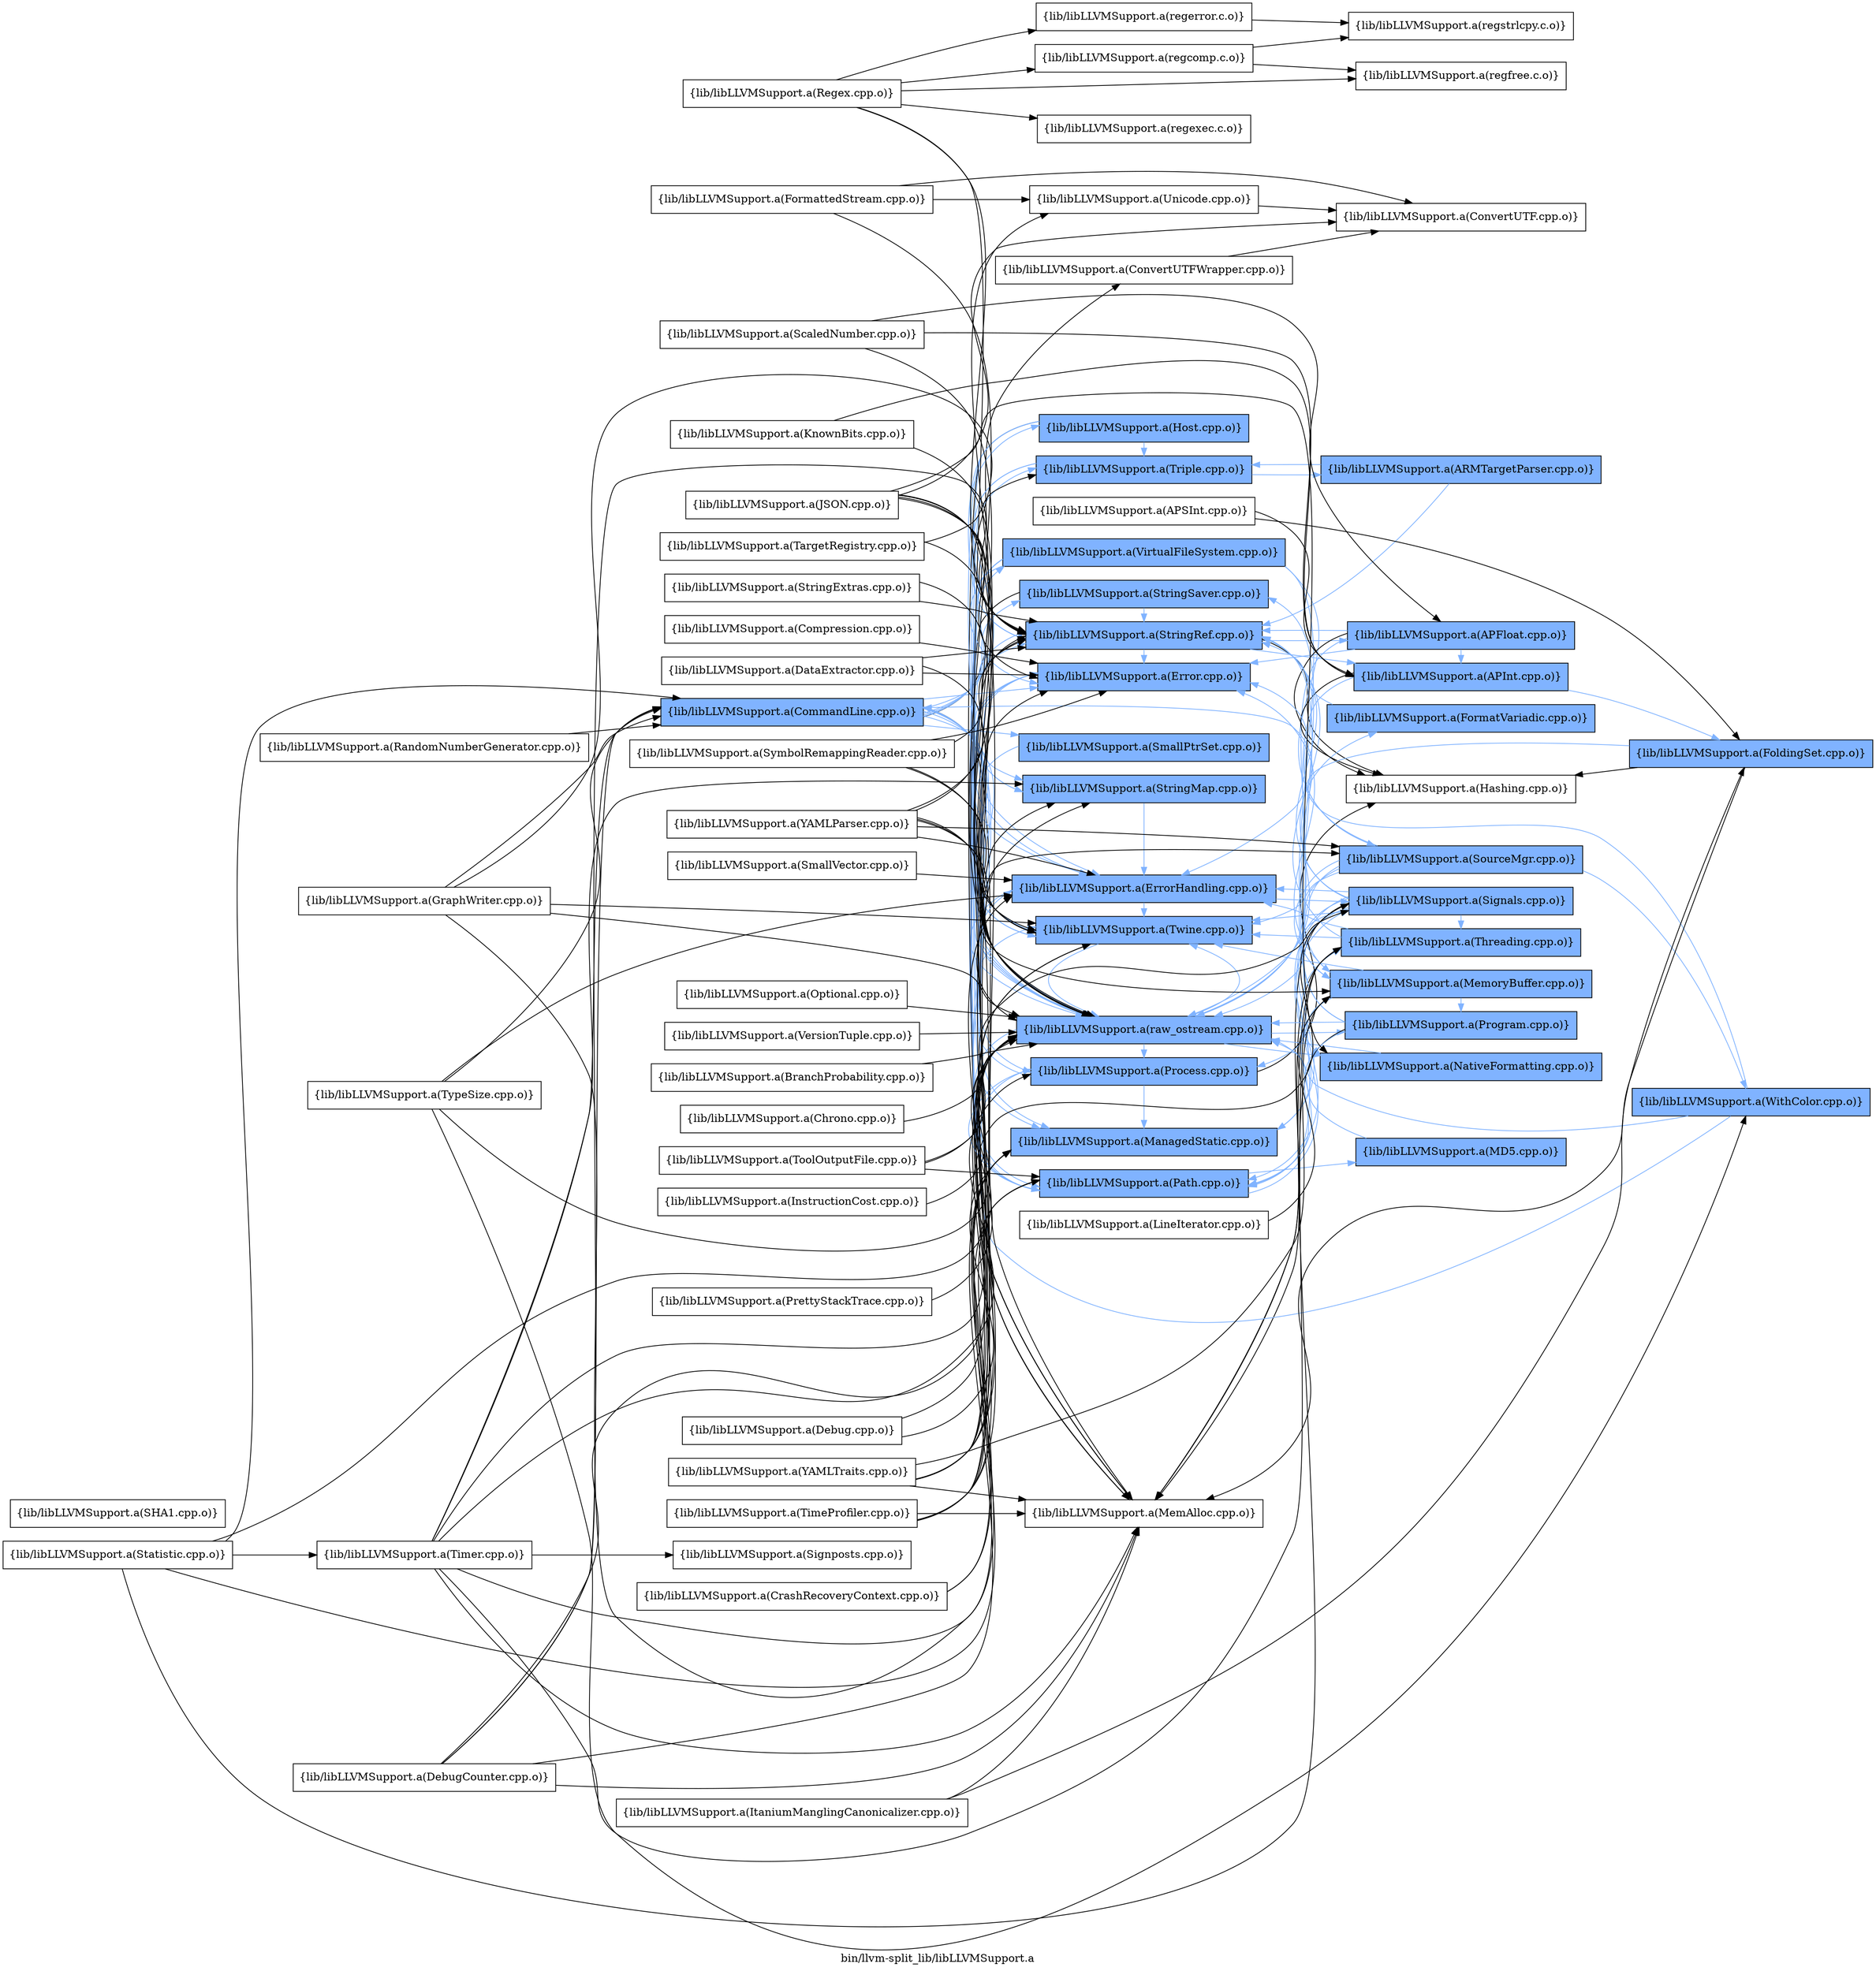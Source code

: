digraph "bin/llvm-split_lib/libLLVMSupport.a" {
	label="bin/llvm-split_lib/libLLVMSupport.a";
	rankdir=LR;
	{ rank=same; Node0x55bd0a6b9c78;  }
	{ rank=same; Node0x55bd0a6b8ff8; Node0x55bd0a6bcb08; Node0x55bd0a6bc928; Node0x55bd0a6bc7e8; Node0x55bd0a6bb708; Node0x55bd0a6bdbe8; Node0x55bd0a6bad58; Node0x55bd0a6bb488; Node0x55bd0a6ba8a8; Node0x55bd0a6bb258; Node0x55bd0a6b97c8; Node0x55bd0a6bcf18; Node0x55bd0a6bbb68; Node0x55bd0a6bd828; Node0x55bd0a6bdc38; Node0x55bd0a6bbfc8;  }
	{ rank=same; Node0x55bd0a6bdaf8; Node0x55bd0a6b4cc8; Node0x55bd0a6b6078; Node0x55bd0a6b62f8; Node0x55bd0a6b6028; Node0x55bd0a6bcd38; Node0x55bd0a6baee8; Node0x55bd0a6b64d8; Node0x55bd0a6b9ae8; Node0x55bd0a6b5fd8; Node0x55bd0a6b5498; Node0x55bd0a6b5858; Node0x55bd0a6b6118;  }
	{ rank=same; Node0x55bd0a6b9c78;  }
	{ rank=same; Node0x55bd0a6b8ff8; Node0x55bd0a6bcb08; Node0x55bd0a6bc928; Node0x55bd0a6bc7e8; Node0x55bd0a6bb708; Node0x55bd0a6bdbe8; Node0x55bd0a6bad58; Node0x55bd0a6bb488; Node0x55bd0a6ba8a8; Node0x55bd0a6bb258; Node0x55bd0a6b97c8; Node0x55bd0a6bcf18; Node0x55bd0a6bbb68; Node0x55bd0a6bd828; Node0x55bd0a6bdc38; Node0x55bd0a6bbfc8;  }
	{ rank=same; Node0x55bd0a6bdaf8; Node0x55bd0a6b4cc8; Node0x55bd0a6b6078; Node0x55bd0a6b62f8; Node0x55bd0a6b6028; Node0x55bd0a6bcd38; Node0x55bd0a6baee8; Node0x55bd0a6b64d8; Node0x55bd0a6b9ae8; Node0x55bd0a6b5fd8; Node0x55bd0a6b5498; Node0x55bd0a6b5858; Node0x55bd0a6b6118;  }

	Node0x55bd0a6b9c78 [shape=record,shape=box,group=1,style=filled,fillcolor="0.600000 0.5 1",label="{lib/libLLVMSupport.a(CommandLine.cpp.o)}"];
	Node0x55bd0a6b9c78 -> Node0x55bd0a6b8ff8;
	Node0x55bd0a6b9c78 -> Node0x55bd0a6bcb08[color="0.600000 0.5 1"];
	Node0x55bd0a6b9c78 -> Node0x55bd0a6bc928[color="0.600000 0.5 1"];
	Node0x55bd0a6b9c78 -> Node0x55bd0a6bc7e8[color="0.600000 0.5 1"];
	Node0x55bd0a6b9c78 -> Node0x55bd0a6bb708;
	Node0x55bd0a6b9c78 -> Node0x55bd0a6bdbe8[color="0.600000 0.5 1"];
	Node0x55bd0a6b9c78 -> Node0x55bd0a6bad58[color="0.600000 0.5 1"];
	Node0x55bd0a6b9c78 -> Node0x55bd0a6bb488[color="0.600000 0.5 1"];
	Node0x55bd0a6b9c78 -> Node0x55bd0a6ba8a8[color="0.600000 0.5 1"];
	Node0x55bd0a6b9c78 -> Node0x55bd0a6bb258[color="0.600000 0.5 1"];
	Node0x55bd0a6b9c78 -> Node0x55bd0a6b97c8[color="0.600000 0.5 1"];
	Node0x55bd0a6b9c78 -> Node0x55bd0a6bcf18[color="0.600000 0.5 1"];
	Node0x55bd0a6b9c78 -> Node0x55bd0a6bbb68[color="0.600000 0.5 1"];
	Node0x55bd0a6b9c78 -> Node0x55bd0a6bd828[color="0.600000 0.5 1"];
	Node0x55bd0a6b9c78 -> Node0x55bd0a6bdc38[color="0.600000 0.5 1"];
	Node0x55bd0a6b9c78 -> Node0x55bd0a6bbfc8[color="0.600000 0.5 1"];
	Node0x55bd0a6b9ae8 [shape=record,shape=box,group=1,style=filled,fillcolor="0.600000 0.5 1",label="{lib/libLLVMSupport.a(SourceMgr.cpp.o)}"];
	Node0x55bd0a6b9ae8 -> Node0x55bd0a6b64d8[color="0.600000 0.5 1"];
	Node0x55bd0a6b9ae8 -> Node0x55bd0a6ba8a8[color="0.600000 0.5 1"];
	Node0x55bd0a6b9ae8 -> Node0x55bd0a6b97c8[color="0.600000 0.5 1"];
	Node0x55bd0a6b9ae8 -> Node0x55bd0a6b3f08[color="0.600000 0.5 1"];
	Node0x55bd0a6b9ae8 -> Node0x55bd0a6bbb68[color="0.600000 0.5 1"];
	Node0x55bd0a6b9ae8 -> Node0x55bd0a6bdc38[color="0.600000 0.5 1"];
	Node0x55bd0a6baad8 [shape=record,shape=box,group=0,label="{lib/libLLVMSupport.a(ToolOutputFile.cpp.o)}"];
	Node0x55bd0a6baad8 -> Node0x55bd0a6bbb68;
	Node0x55bd0a6baad8 -> Node0x55bd0a6bdc38;
	Node0x55bd0a6baad8 -> Node0x55bd0a6b4cc8;
	Node0x55bd0a6bbb68 [shape=record,shape=box,group=1,style=filled,fillcolor="0.600000 0.5 1",label="{lib/libLLVMSupport.a(raw_ostream.cpp.o)}"];
	Node0x55bd0a6bbb68 -> Node0x55bd0a6bcb08[color="0.600000 0.5 1"];
	Node0x55bd0a6bbb68 -> Node0x55bd0a6bc928[color="0.600000 0.5 1"];
	Node0x55bd0a6bbb68 -> Node0x55bd0a6b5fd8[color="0.600000 0.5 1"];
	Node0x55bd0a6bbb68 -> Node0x55bd0a6b5498[color="0.600000 0.5 1"];
	Node0x55bd0a6bbb68 -> Node0x55bd0a6b97c8[color="0.600000 0.5 1"];
	Node0x55bd0a6bbb68 -> Node0x55bd0a6bdc38[color="0.600000 0.5 1"];
	Node0x55bd0a6bbb68 -> Node0x55bd0a6bbfc8[color="0.600000 0.5 1"];
	Node0x55bd0a6bbb68 -> Node0x55bd0a6b5858[color="0.600000 0.5 1"];
	Node0x55bd0a6bb708 [shape=record,shape=box,group=0,label="{lib/libLLVMSupport.a(MemAlloc.cpp.o)}"];
	Node0x55bd0a6b6118 [shape=record,shape=box,group=1,style=filled,fillcolor="0.600000 0.5 1",label="{lib/libLLVMSupport.a(MD5.cpp.o)}"];
	Node0x55bd0a6b6118 -> Node0x55bd0a6bbb68[color="0.600000 0.5 1"];
	Node0x55bd0a6bdbe8 [shape=record,shape=box,group=1,style=filled,fillcolor="0.600000 0.5 1",label="{lib/libLLVMSupport.a(SmallPtrSet.cpp.o)}"];
	Node0x55bd0a6bdbe8 -> Node0x55bd0a6bc928[color="0.600000 0.5 1"];
	Node0x55bd0a6b97c8 [shape=record,shape=box,group=1,style=filled,fillcolor="0.600000 0.5 1",label="{lib/libLLVMSupport.a(Twine.cpp.o)}"];
	Node0x55bd0a6b97c8 -> Node0x55bd0a6bbb68[color="0.600000 0.5 1"];
	Node0x55bd0a6bcd38 [shape=record,shape=box,group=0,label="{lib/libLLVMSupport.a(Hashing.cpp.o)}"];
	Node0x55bd0a6b6028 [shape=record,shape=box,group=1,style=filled,fillcolor="0.600000 0.5 1",label="{lib/libLLVMSupport.a(APInt.cpp.o)}"];
	Node0x55bd0a6b6028 -> Node0x55bd0a6bbd48[color="0.600000 0.5 1"];
	Node0x55bd0a6b6028 -> Node0x55bd0a6bcd38;
	Node0x55bd0a6b6028 -> Node0x55bd0a6bbb68[color="0.600000 0.5 1"];
	Node0x55bd0a6b9fe8 [shape=record,shape=box,group=0,label="{lib/libLLVMSupport.a(TypeSize.cpp.o)}"];
	Node0x55bd0a6b9fe8 -> Node0x55bd0a6b9c78;
	Node0x55bd0a6b9fe8 -> Node0x55bd0a6bc928;
	Node0x55bd0a6b9fe8 -> Node0x55bd0a6b3f08;
	Node0x55bd0a6b9fe8 -> Node0x55bd0a6bbb68;
	Node0x55bd0a6b62f8 [shape=record,shape=box,group=1,style=filled,fillcolor="0.600000 0.5 1",label="{lib/libLLVMSupport.a(APFloat.cpp.o)}"];
	Node0x55bd0a6b62f8 -> Node0x55bd0a6b6028[color="0.600000 0.5 1"];
	Node0x55bd0a6b62f8 -> Node0x55bd0a6bcb08[color="0.600000 0.5 1"];
	Node0x55bd0a6b62f8 -> Node0x55bd0a6bcd38;
	Node0x55bd0a6b62f8 -> Node0x55bd0a6ba8a8[color="0.600000 0.5 1"];
	Node0x55bd0a6b62f8 -> Node0x55bd0a6bbb68[color="0.600000 0.5 1"];
	Node0x55bd0a6bcb08 [shape=record,shape=box,group=1,style=filled,fillcolor="0.600000 0.5 1",label="{lib/libLLVMSupport.a(Error.cpp.o)}"];
	Node0x55bd0a6bcb08 -> Node0x55bd0a6bc928[color="0.600000 0.5 1"];
	Node0x55bd0a6bcb08 -> Node0x55bd0a6bc7e8[color="0.600000 0.5 1"];
	Node0x55bd0a6bcb08 -> Node0x55bd0a6b97c8[color="0.600000 0.5 1"];
	Node0x55bd0a6bcb08 -> Node0x55bd0a6bbb68[color="0.600000 0.5 1"];
	Node0x55bd0a6bc928 [shape=record,shape=box,group=1,style=filled,fillcolor="0.600000 0.5 1",label="{lib/libLLVMSupport.a(ErrorHandling.cpp.o)}"];
	Node0x55bd0a6bc928 -> Node0x55bd0a6b97c8[color="0.600000 0.5 1"];
	Node0x55bd0a6bc928 -> Node0x55bd0a6bbb68[color="0.600000 0.5 1"];
	Node0x55bd0a6bc928 -> Node0x55bd0a6b4cc8[color="0.600000 0.5 1"];
	Node0x55bd0a6b8648 [shape=record,shape=box,group=0,label="{lib/libLLVMSupport.a(SHA1.cpp.o)}"];
	Node0x55bd0a6bad58 [shape=record,shape=box,group=1,style=filled,fillcolor="0.600000 0.5 1",label="{lib/libLLVMSupport.a(StringMap.cpp.o)}"];
	Node0x55bd0a6bad58 -> Node0x55bd0a6bc928[color="0.600000 0.5 1"];
	Node0x55bd0a6ba8a8 [shape=record,shape=box,group=1,style=filled,fillcolor="0.600000 0.5 1",label="{lib/libLLVMSupport.a(StringRef.cpp.o)}"];
	Node0x55bd0a6ba8a8 -> Node0x55bd0a6b62f8[color="0.600000 0.5 1"];
	Node0x55bd0a6ba8a8 -> Node0x55bd0a6b6028[color="0.600000 0.5 1"];
	Node0x55bd0a6ba8a8 -> Node0x55bd0a6bcb08[color="0.600000 0.5 1"];
	Node0x55bd0a6ba8a8 -> Node0x55bd0a6bcd38;
	Node0x55bd0a6bb258 [shape=record,shape=box,group=1,style=filled,fillcolor="0.600000 0.5 1",label="{lib/libLLVMSupport.a(Triple.cpp.o)}"];
	Node0x55bd0a6bb258 -> Node0x55bd0a6ba8a8[color="0.600000 0.5 1"];
	Node0x55bd0a6bb258 -> Node0x55bd0a6baee8[color="0.600000 0.5 1"];
	Node0x55bd0a6bb258 -> Node0x55bd0a6b97c8[color="0.600000 0.5 1"];
	Node0x55bd0a6b4728 [shape=record,shape=box,group=0,label="{lib/libLLVMSupport.a(TargetRegistry.cpp.o)}"];
	Node0x55bd0a6b4728 -> Node0x55bd0a6bb258;
	Node0x55bd0a6b4728 -> Node0x55bd0a6bbb68;
	Node0x55bd0a6bbcf8 [shape=record,shape=box,group=0,label="{lib/libLLVMSupport.a(FormattedStream.cpp.o)}"];
	Node0x55bd0a6bbcf8 -> Node0x55bd0a6bdaf8;
	Node0x55bd0a6bbcf8 -> Node0x55bd0a6b9f98;
	Node0x55bd0a6bbcf8 -> Node0x55bd0a6bbb68;
	Node0x55bd0a6b9598 [shape=record,shape=box,group=0,label="{lib/libLLVMSupport.a(StringExtras.cpp.o)}"];
	Node0x55bd0a6b9598 -> Node0x55bd0a6ba8a8;
	Node0x55bd0a6b9598 -> Node0x55bd0a6bbb68;
	Node0x55bd0a6bbd48 [shape=record,shape=box,group=1,style=filled,fillcolor="0.600000 0.5 1",label="{lib/libLLVMSupport.a(FoldingSet.cpp.o)}"];
	Node0x55bd0a6bbd48 -> Node0x55bd0a6bc928[color="0.600000 0.5 1"];
	Node0x55bd0a6bbd48 -> Node0x55bd0a6bcd38;
	Node0x55bd0a6bbd48 -> Node0x55bd0a6bb708;
	Node0x55bd0a6bb488 [shape=record,shape=box,group=1,style=filled,fillcolor="0.600000 0.5 1",label="{lib/libLLVMSupport.a(StringSaver.cpp.o)}"];
	Node0x55bd0a6bb488 -> Node0x55bd0a6bb708;
	Node0x55bd0a6bb488 -> Node0x55bd0a6ba8a8[color="0.600000 0.5 1"];
	Node0x55bd0a6b4228 [shape=record,shape=box,group=0,label="{lib/libLLVMSupport.a(Regex.cpp.o)}"];
	Node0x55bd0a6b4228 -> Node0x55bd0a6ba8a8;
	Node0x55bd0a6b4228 -> Node0x55bd0a6b97c8;
	Node0x55bd0a6b4228 -> Node0x55bd0a6bb4d8;
	Node0x55bd0a6b4228 -> Node0x55bd0a6b8fa8;
	Node0x55bd0a6b4228 -> Node0x55bd0a6b95e8;
	Node0x55bd0a6b4228 -> Node0x55bd0a6ba218;
	Node0x55bd0a6bdc38 [shape=record,shape=box,group=1,style=filled,fillcolor="0.600000 0.5 1",label="{lib/libLLVMSupport.a(Path.cpp.o)}"];
	Node0x55bd0a6bdc38 -> Node0x55bd0a6bcb08[color="0.600000 0.5 1"];
	Node0x55bd0a6bdc38 -> Node0x55bd0a6b6118[color="0.600000 0.5 1"];
	Node0x55bd0a6bdc38 -> Node0x55bd0a6ba8a8[color="0.600000 0.5 1"];
	Node0x55bd0a6bdc38 -> Node0x55bd0a6b97c8[color="0.600000 0.5 1"];
	Node0x55bd0a6bdc38 -> Node0x55bd0a6bbfc8[color="0.600000 0.5 1"];
	Node0x55bd0a6bdc38 -> Node0x55bd0a6b4cc8[color="0.600000 0.5 1"];
	Node0x55bd0a6bc7e8 [shape=record,shape=box,group=1,style=filled,fillcolor="0.600000 0.5 1",label="{lib/libLLVMSupport.a(ManagedStatic.cpp.o)}"];
	Node0x55bd0a6bc7e8 -> Node0x55bd0a6b6078[color="0.600000 0.5 1"];
	Node0x55bd0a6b6cf8 [shape=record,shape=box,group=0,label="{lib/libLLVMSupport.a(Timer.cpp.o)}"];
	Node0x55bd0a6b6cf8 -> Node0x55bd0a6b9c78;
	Node0x55bd0a6b6cf8 -> Node0x55bd0a6bc7e8;
	Node0x55bd0a6b6cf8 -> Node0x55bd0a6bb708;
	Node0x55bd0a6b6cf8 -> Node0x55bd0a6bad58;
	Node0x55bd0a6b6cf8 -> Node0x55bd0a6b7a68;
	Node0x55bd0a6b6cf8 -> Node0x55bd0a6bbb68;
	Node0x55bd0a6b6cf8 -> Node0x55bd0a6bbfc8;
	Node0x55bd0a6b6cf8 -> Node0x55bd0a6b6078;
	Node0x55bd0a6b6078 [shape=record,shape=box,group=1,style=filled,fillcolor="0.600000 0.5 1",label="{lib/libLLVMSupport.a(Threading.cpp.o)}"];
	Node0x55bd0a6b6078 -> Node0x55bd0a6bc928[color="0.600000 0.5 1"];
	Node0x55bd0a6b6078 -> Node0x55bd0a6bb708;
	Node0x55bd0a6b6078 -> Node0x55bd0a6ba8a8[color="0.600000 0.5 1"];
	Node0x55bd0a6b6078 -> Node0x55bd0a6b97c8[color="0.600000 0.5 1"];
	Node0x55bd0a6b5498 [shape=record,shape=box,group=1,style=filled,fillcolor="0.600000 0.5 1",label="{lib/libLLVMSupport.a(NativeFormatting.cpp.o)}"];
	Node0x55bd0a6b5498 -> Node0x55bd0a6bbb68[color="0.600000 0.5 1"];
	Node0x55bd0a6b64d8 [shape=record,shape=box,group=1,style=filled,fillcolor="0.600000 0.5 1",label="{lib/libLLVMSupport.a(MemoryBuffer.cpp.o)}"];
	Node0x55bd0a6b64d8 -> Node0x55bd0a6bcb08[color="0.600000 0.5 1"];
	Node0x55bd0a6b64d8 -> Node0x55bd0a6b97c8[color="0.600000 0.5 1"];
	Node0x55bd0a6b64d8 -> Node0x55bd0a6bdc38[color="0.600000 0.5 1"];
	Node0x55bd0a6b64d8 -> Node0x55bd0a6bbfc8[color="0.600000 0.5 1"];
	Node0x55bd0a6b64d8 -> Node0x55bd0a6b5858[color="0.600000 0.5 1"];
	Node0x55bd0a6bab28 [shape=record,shape=box,group=0,label="{lib/libLLVMSupport.a(BranchProbability.cpp.o)}"];
	Node0x55bd0a6bab28 -> Node0x55bd0a6bbb68;
	Node0x55bd0a6b9e08 [shape=record,shape=box,group=0,label="{lib/libLLVMSupport.a(Chrono.cpp.o)}"];
	Node0x55bd0a6b9e08 -> Node0x55bd0a6bbb68;
	Node0x55bd0a6b8ff8 [shape=record,shape=box,group=0,label="{lib/libLLVMSupport.a(ConvertUTFWrapper.cpp.o)}"];
	Node0x55bd0a6b8ff8 -> Node0x55bd0a6bdaf8;
	Node0x55bd0a6bcf18 [shape=record,shape=box,group=1,style=filled,fillcolor="0.600000 0.5 1",label="{lib/libLLVMSupport.a(VirtualFileSystem.cpp.o)}"];
	Node0x55bd0a6bcf18 -> Node0x55bd0a6bcb08[color="0.600000 0.5 1"];
	Node0x55bd0a6bcf18 -> Node0x55bd0a6bb708;
	Node0x55bd0a6bcf18 -> Node0x55bd0a6b64d8[color="0.600000 0.5 1"];
	Node0x55bd0a6bcf18 -> Node0x55bd0a6b9ae8[color="0.600000 0.5 1"];
	Node0x55bd0a6bcf18 -> Node0x55bd0a6bad58[color="0.600000 0.5 1"];
	Node0x55bd0a6bcf18 -> Node0x55bd0a6ba8a8[color="0.600000 0.5 1"];
	Node0x55bd0a6bcf18 -> Node0x55bd0a6b97c8[color="0.600000 0.5 1"];
	Node0x55bd0a6bcf18 -> Node0x55bd0a6bbb68[color="0.600000 0.5 1"];
	Node0x55bd0a6bcf18 -> Node0x55bd0a6bdc38[color="0.600000 0.5 1"];
	Node0x55bd0a6bd828 [shape=record,shape=box,group=1,style=filled,fillcolor="0.600000 0.5 1",label="{lib/libLLVMSupport.a(Host.cpp.o)}"];
	Node0x55bd0a6bd828 -> Node0x55bd0a6bb708;
	Node0x55bd0a6bd828 -> Node0x55bd0a6bad58[color="0.600000 0.5 1"];
	Node0x55bd0a6bd828 -> Node0x55bd0a6ba8a8[color="0.600000 0.5 1"];
	Node0x55bd0a6bd828 -> Node0x55bd0a6bb258[color="0.600000 0.5 1"];
	Node0x55bd0a6bd828 -> Node0x55bd0a6bbb68[color="0.600000 0.5 1"];
	Node0x55bd0a6bbfc8 [shape=record,shape=box,group=1,style=filled,fillcolor="0.600000 0.5 1",label="{lib/libLLVMSupport.a(Process.cpp.o)}"];
	Node0x55bd0a6bbfc8 -> Node0x55bd0a6bcb08[color="0.600000 0.5 1"];
	Node0x55bd0a6bbfc8 -> Node0x55bd0a6bcd38;
	Node0x55bd0a6bbfc8 -> Node0x55bd0a6bc7e8[color="0.600000 0.5 1"];
	Node0x55bd0a6bbfc8 -> Node0x55bd0a6bdc38[color="0.600000 0.5 1"];
	Node0x55bd0a6bdaf8 [shape=record,shape=box,group=0,label="{lib/libLLVMSupport.a(ConvertUTF.cpp.o)}"];
	Node0x55bd0a6bd878 [shape=record,shape=box,group=0,label="{lib/libLLVMSupport.a(Debug.cpp.o)}"];
	Node0x55bd0a6bd878 -> Node0x55bd0a6bc7e8;
	Node0x55bd0a6bd878 -> Node0x55bd0a6bbb68;
	Node0x55bd0a6b4cc8 [shape=record,shape=box,group=1,style=filled,fillcolor="0.600000 0.5 1",label="{lib/libLLVMSupport.a(Signals.cpp.o)}"];
	Node0x55bd0a6b4cc8 -> Node0x55bd0a6b9c78[color="0.600000 0.5 1"];
	Node0x55bd0a6b4cc8 -> Node0x55bd0a6bc928[color="0.600000 0.5 1"];
	Node0x55bd0a6b4cc8 -> Node0x55bd0a6bc7e8[color="0.600000 0.5 1"];
	Node0x55bd0a6b4cc8 -> Node0x55bd0a6bb708;
	Node0x55bd0a6b4cc8 -> Node0x55bd0a6b64d8[color="0.600000 0.5 1"];
	Node0x55bd0a6b4cc8 -> Node0x55bd0a6b5498[color="0.600000 0.5 1"];
	Node0x55bd0a6b4cc8 -> Node0x55bd0a6ba8a8[color="0.600000 0.5 1"];
	Node0x55bd0a6b4cc8 -> Node0x55bd0a6b97c8[color="0.600000 0.5 1"];
	Node0x55bd0a6b4cc8 -> Node0x55bd0a6bbb68[color="0.600000 0.5 1"];
	Node0x55bd0a6b4cc8 -> Node0x55bd0a6bdc38[color="0.600000 0.5 1"];
	Node0x55bd0a6b4cc8 -> Node0x55bd0a6b6078[color="0.600000 0.5 1"];
	Node0x55bd0a6b9f98 [shape=record,shape=box,group=0,label="{lib/libLLVMSupport.a(Unicode.cpp.o)}"];
	Node0x55bd0a6b9f98 -> Node0x55bd0a6bdaf8;
	Node0x55bd0a6b5fd8 [shape=record,shape=box,group=1,style=filled,fillcolor="0.600000 0.5 1",label="{lib/libLLVMSupport.a(FormatVariadic.cpp.o)}"];
	Node0x55bd0a6b5fd8 -> Node0x55bd0a6ba8a8[color="0.600000 0.5 1"];
	Node0x55bd0a6bc5b8 [shape=record,shape=box,group=0,label="{lib/libLLVMSupport.a(InstructionCost.cpp.o)}"];
	Node0x55bd0a6bc5b8 -> Node0x55bd0a6bbb68;
	Node0x55bd0a6b5858 [shape=record,shape=box,group=1,style=filled,fillcolor="0.600000 0.5 1",label="{lib/libLLVMSupport.a(Program.cpp.o)}"];
	Node0x55bd0a6b5858 -> Node0x55bd0a6bb708;
	Node0x55bd0a6b5858 -> Node0x55bd0a6bb488[color="0.600000 0.5 1"];
	Node0x55bd0a6b5858 -> Node0x55bd0a6ba8a8[color="0.600000 0.5 1"];
	Node0x55bd0a6b5858 -> Node0x55bd0a6bbb68[color="0.600000 0.5 1"];
	Node0x55bd0a6b5858 -> Node0x55bd0a6bdc38[color="0.600000 0.5 1"];
	Node0x55bd0a6b50d8 [shape=record,shape=box,group=0,label="{lib/libLLVMSupport.a(PrettyStackTrace.cpp.o)}"];
	Node0x55bd0a6b50d8 -> Node0x55bd0a6bbb68;
	Node0x55bd0a6b4458 [shape=record,shape=box,group=0,label="{lib/libLLVMSupport.a(RandomNumberGenerator.cpp.o)}"];
	Node0x55bd0a6b4458 -> Node0x55bd0a6b9c78;
	Node0x55bd0a6bb4d8 [shape=record,shape=box,group=0,label="{lib/libLLVMSupport.a(regcomp.c.o)}"];
	Node0x55bd0a6bb4d8 -> Node0x55bd0a6ba218;
	Node0x55bd0a6bb4d8 -> Node0x55bd0a6bcc48;
	Node0x55bd0a6b8fa8 [shape=record,shape=box,group=0,label="{lib/libLLVMSupport.a(regerror.c.o)}"];
	Node0x55bd0a6b8fa8 -> Node0x55bd0a6bcc48;
	Node0x55bd0a6b95e8 [shape=record,shape=box,group=0,label="{lib/libLLVMSupport.a(regexec.c.o)}"];
	Node0x55bd0a6ba218 [shape=record,shape=box,group=0,label="{lib/libLLVMSupport.a(regfree.c.o)}"];
	Node0x55bd0a6bcdd8 [shape=record,shape=box,group=0,label="{lib/libLLVMSupport.a(SmallVector.cpp.o)}"];
	Node0x55bd0a6bcdd8 -> Node0x55bd0a6bc928;
	Node0x55bd0a6b3f08 [shape=record,shape=box,group=1,style=filled,fillcolor="0.600000 0.5 1",label="{lib/libLLVMSupport.a(WithColor.cpp.o)}"];
	Node0x55bd0a6b3f08 -> Node0x55bd0a6b9c78[color="0.600000 0.5 1"];
	Node0x55bd0a6b3f08 -> Node0x55bd0a6bcb08[color="0.600000 0.5 1"];
	Node0x55bd0a6b3f08 -> Node0x55bd0a6bbb68[color="0.600000 0.5 1"];
	Node0x55bd0a6ba268 [shape=record,shape=box,group=0,label="{lib/libLLVMSupport.a(Statistic.cpp.o)}"];
	Node0x55bd0a6ba268 -> Node0x55bd0a6b9c78;
	Node0x55bd0a6ba268 -> Node0x55bd0a6bc7e8;
	Node0x55bd0a6ba268 -> Node0x55bd0a6b6cf8;
	Node0x55bd0a6ba268 -> Node0x55bd0a6bbb68;
	Node0x55bd0a6ba268 -> Node0x55bd0a6b6078;
	Node0x55bd0a6b7248 [shape=record,shape=box,group=0,label="{lib/libLLVMSupport.a(TimeProfiler.cpp.o)}"];
	Node0x55bd0a6b7248 -> Node0x55bd0a6bcb08;
	Node0x55bd0a6b7248 -> Node0x55bd0a6bb708;
	Node0x55bd0a6b7248 -> Node0x55bd0a6bad58;
	Node0x55bd0a6b7248 -> Node0x55bd0a6b97c8;
	Node0x55bd0a6b7248 -> Node0x55bd0a6bbb68;
	Node0x55bd0a6b7248 -> Node0x55bd0a6bdc38;
	Node0x55bd0a6b6a78 [shape=record,shape=box,group=0,label="{lib/libLLVMSupport.a(JSON.cpp.o)}"];
	Node0x55bd0a6b6a78 -> Node0x55bd0a6bdaf8;
	Node0x55bd0a6b6a78 -> Node0x55bd0a6bcb08;
	Node0x55bd0a6b6a78 -> Node0x55bd0a6bb708;
	Node0x55bd0a6b6a78 -> Node0x55bd0a6b5498;
	Node0x55bd0a6b6a78 -> Node0x55bd0a6ba8a8;
	Node0x55bd0a6b6a78 -> Node0x55bd0a6b97c8;
	Node0x55bd0a6b6a78 -> Node0x55bd0a6bbb68;
	Node0x55bd0a6b7a68 [shape=record,shape=box,group=0,label="{lib/libLLVMSupport.a(Signposts.cpp.o)}"];
	Node0x55bd0a6baee8 [shape=record,shape=box,group=1,style=filled,fillcolor="0.600000 0.5 1",label="{lib/libLLVMSupport.a(ARMTargetParser.cpp.o)}"];
	Node0x55bd0a6baee8 -> Node0x55bd0a6ba8a8[color="0.600000 0.5 1"];
	Node0x55bd0a6baee8 -> Node0x55bd0a6bb258[color="0.600000 0.5 1"];
	Node0x55bd0a6bbe88 [shape=record,shape=box,group=0,label="{lib/libLLVMSupport.a(YAMLParser.cpp.o)}"];
	Node0x55bd0a6bbe88 -> Node0x55bd0a6bc928;
	Node0x55bd0a6bbe88 -> Node0x55bd0a6bb708;
	Node0x55bd0a6bbe88 -> Node0x55bd0a6b64d8;
	Node0x55bd0a6bbe88 -> Node0x55bd0a6b9ae8;
	Node0x55bd0a6bbe88 -> Node0x55bd0a6ba8a8;
	Node0x55bd0a6bbe88 -> Node0x55bd0a6b9f98;
	Node0x55bd0a6bbe88 -> Node0x55bd0a6bbb68;
	Node0x55bd0a6bcc48 [shape=record,shape=box,group=0,label="{lib/libLLVMSupport.a(regstrlcpy.c.o)}"];
	Node0x55bd0a6bc338 [shape=record,shape=box,group=0,label="{lib/libLLVMSupport.a(CrashRecoveryContext.cpp.o)}"];
	Node0x55bd0a6bc338 -> Node0x55bd0a6bc7e8;
	Node0x55bd0a6bc338 -> Node0x55bd0a6b4cc8;
	Node0x55bd0a6bda08 [shape=record,shape=box,group=0,label="{lib/libLLVMSupport.a(DebugCounter.cpp.o)}"];
	Node0x55bd0a6bda08 -> Node0x55bd0a6b9c78;
	Node0x55bd0a6bda08 -> Node0x55bd0a6bc7e8;
	Node0x55bd0a6bda08 -> Node0x55bd0a6bb708;
	Node0x55bd0a6bda08 -> Node0x55bd0a6ba8a8;
	Node0x55bd0a6bda08 -> Node0x55bd0a6bbb68;
	Node0x55bd0a6b8418 [shape=record,shape=box,group=0,label="{lib/libLLVMSupport.a(ScaledNumber.cpp.o)}"];
	Node0x55bd0a6b8418 -> Node0x55bd0a6b62f8;
	Node0x55bd0a6b8418 -> Node0x55bd0a6b6028;
	Node0x55bd0a6b8418 -> Node0x55bd0a6bbb68;
	Node0x55bd0a6b8b98 [shape=record,shape=box,group=0,label="{lib/libLLVMSupport.a(GraphWriter.cpp.o)}"];
	Node0x55bd0a6b8b98 -> Node0x55bd0a6b9c78;
	Node0x55bd0a6b8b98 -> Node0x55bd0a6ba8a8;
	Node0x55bd0a6b8b98 -> Node0x55bd0a6b97c8;
	Node0x55bd0a6b8b98 -> Node0x55bd0a6bbb68;
	Node0x55bd0a6b8b98 -> Node0x55bd0a6bdc38;
	Node0x55bd0a6bce78 [shape=record,shape=box,group=0,label="{lib/libLLVMSupport.a(KnownBits.cpp.o)}"];
	Node0x55bd0a6bce78 -> Node0x55bd0a6b6028;
	Node0x55bd0a6bce78 -> Node0x55bd0a6bbb68;
	Node0x55bd0a6b68e8 [shape=record,shape=box,group=0,label="{lib/libLLVMSupport.a(Optional.cpp.o)}"];
	Node0x55bd0a6b68e8 -> Node0x55bd0a6bbb68;
	Node0x55bd0a6b79c8 [shape=record,shape=box,group=0,label="{lib/libLLVMSupport.a(Compression.cpp.o)}"];
	Node0x55bd0a6b79c8 -> Node0x55bd0a6bcb08;
	Node0x55bd0a6b8788 [shape=record,shape=box,group=0,label="{lib/libLLVMSupport.a(ItaniumManglingCanonicalizer.cpp.o)}"];
	Node0x55bd0a6b8788 -> Node0x55bd0a6bbd48;
	Node0x55bd0a6b8788 -> Node0x55bd0a6bb708;
	Node0x55bd0a6b7ba8 [shape=record,shape=box,group=0,label="{lib/libLLVMSupport.a(LineIterator.cpp.o)}"];
	Node0x55bd0a6b7ba8 -> Node0x55bd0a6b64d8;
	Node0x55bd0a6b8378 [shape=record,shape=box,group=0,label="{lib/libLLVMSupport.a(SymbolRemappingReader.cpp.o)}"];
	Node0x55bd0a6b8378 -> Node0x55bd0a6bcb08;
	Node0x55bd0a6b8378 -> Node0x55bd0a6ba8a8;
	Node0x55bd0a6b8378 -> Node0x55bd0a6b97c8;
	Node0x55bd0a6b8378 -> Node0x55bd0a6bbb68;
	Node0x55bd0a6b5da8 [shape=record,shape=box,group=0,label="{lib/libLLVMSupport.a(DataExtractor.cpp.o)}"];
	Node0x55bd0a6b5da8 -> Node0x55bd0a6bcb08;
	Node0x55bd0a6b5da8 -> Node0x55bd0a6ba8a8;
	Node0x55bd0a6b5da8 -> Node0x55bd0a6bbb68;
	Node0x55bd0a6b8198 [shape=record,shape=box,group=0,label="{lib/libLLVMSupport.a(APSInt.cpp.o)}"];
	Node0x55bd0a6b8198 -> Node0x55bd0a6b6028;
	Node0x55bd0a6b8198 -> Node0x55bd0a6bbd48;
	Node0x55bd0a6b6258 [shape=record,shape=box,group=0,label="{lib/libLLVMSupport.a(YAMLTraits.cpp.o)}"];
	Node0x55bd0a6b6258 -> Node0x55bd0a6bc928;
	Node0x55bd0a6b6258 -> Node0x55bd0a6bb708;
	Node0x55bd0a6b6258 -> Node0x55bd0a6b64d8;
	Node0x55bd0a6b6258 -> Node0x55bd0a6b9ae8;
	Node0x55bd0a6b6258 -> Node0x55bd0a6bad58;
	Node0x55bd0a6b6258 -> Node0x55bd0a6ba8a8;
	Node0x55bd0a6b6258 -> Node0x55bd0a6b97c8;
	Node0x55bd0a6b6258 -> Node0x55bd0a6bbb68;
	Node0x55bd0a6b6618 [shape=record,shape=box,group=0,label="{lib/libLLVMSupport.a(VersionTuple.cpp.o)}"];
	Node0x55bd0a6b6618 -> Node0x55bd0a6bbb68;
}
